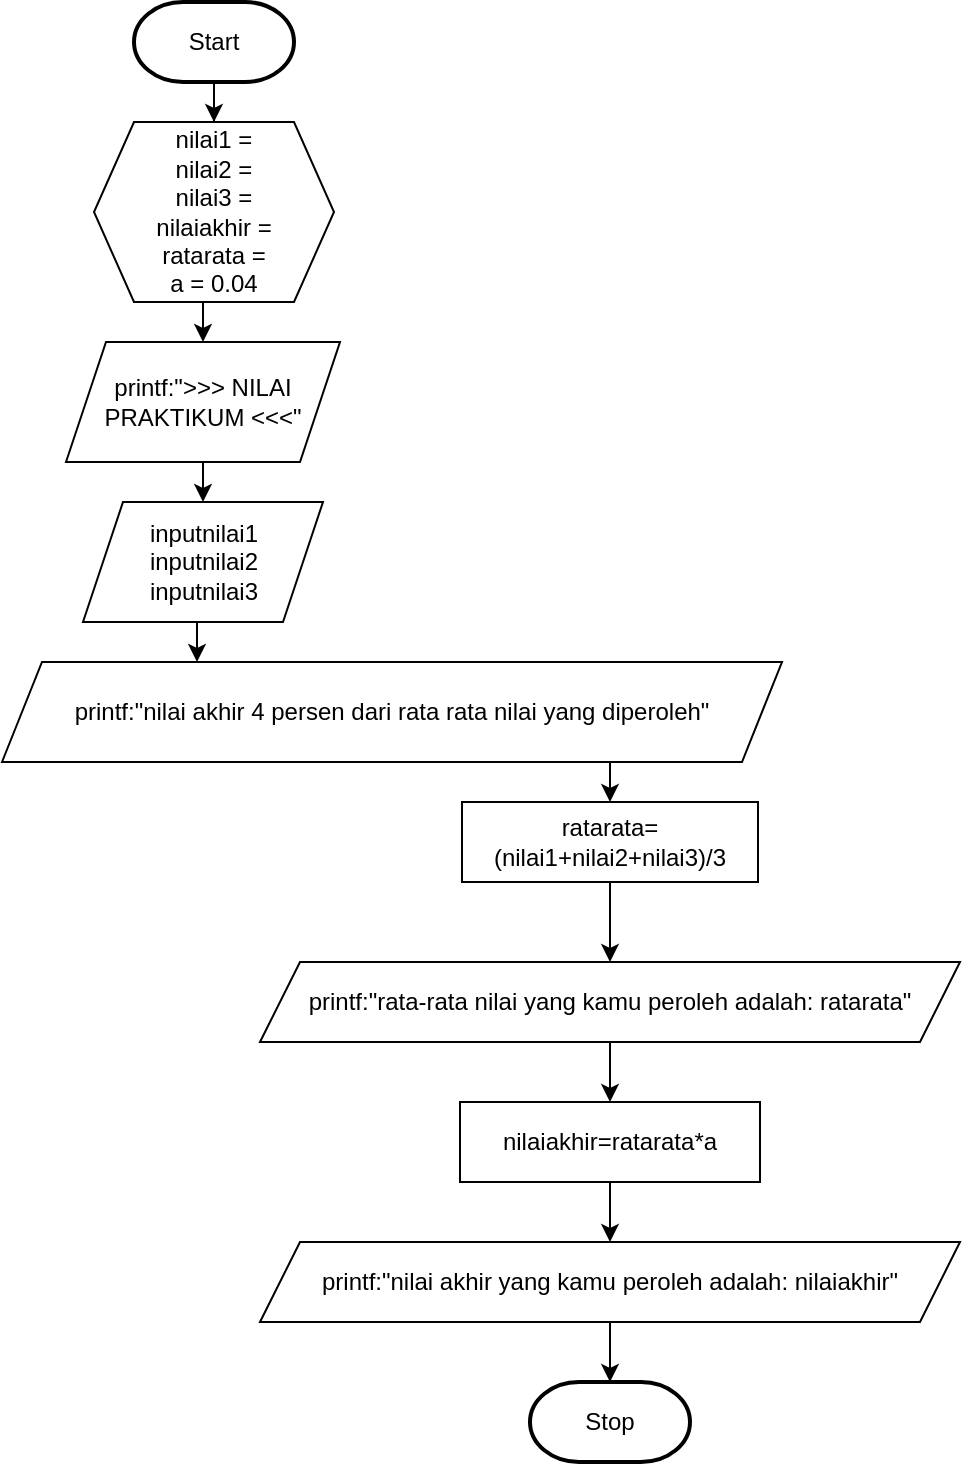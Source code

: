 <mxfile version="13.8.0" type="device"><diagram id="EnRHmRKxUl5Gdp9EDO71" name="Page-1"><mxGraphModel dx="1359" dy="1677" grid="1" gridSize="10" guides="1" tooltips="1" connect="1" arrows="1" fold="1" page="1" pageScale="1" pageWidth="850" pageHeight="1100" math="0" shadow="0"><root><mxCell id="0"/><mxCell id="1" parent="0"/><mxCell id="NecJrjatEmTzJ9OEEdNN-1" style="edgeStyle=orthogonalEdgeStyle;rounded=0;orthogonalLoop=1;jettySize=auto;html=1;exitX=0.5;exitY=1;exitDx=0;exitDy=0;exitPerimeter=0;" parent="1" source="Ckodci7Fa07w4Igvv1o_-3" target="Ckodci7Fa07w4Igvv1o_-4" edge="1"><mxGeometry relative="1" as="geometry"/></mxCell><mxCell id="Ckodci7Fa07w4Igvv1o_-3" value="Start" style="strokeWidth=2;html=1;shape=mxgraph.flowchart.terminator;whiteSpace=wrap;" parent="1" vertex="1"><mxGeometry x="46" y="-200" width="80" height="40" as="geometry"/></mxCell><mxCell id="Jggbj-H3JotasI-KW1Va-1" style="edgeStyle=orthogonalEdgeStyle;rounded=0;orthogonalLoop=1;jettySize=auto;html=1;exitX=0.5;exitY=1;exitDx=0;exitDy=0;entryX=0.5;entryY=0;entryDx=0;entryDy=0;" edge="1" parent="1" source="Ckodci7Fa07w4Igvv1o_-4" target="kDb0qa45lY_wU91EvIUm-1"><mxGeometry relative="1" as="geometry"/></mxCell><mxCell id="Ckodci7Fa07w4Igvv1o_-4" value="nilai1 =&lt;br&gt;nilai2 =&lt;br&gt;nilai3 =&lt;br&gt;nilaiakhir =&lt;br&gt;ratarata =&lt;br&gt;a = 0.04" style="shape=hexagon;perimeter=hexagonPerimeter2;whiteSpace=wrap;html=1;fixedSize=1;" parent="1" vertex="1"><mxGeometry x="26" y="-140" width="120" height="90" as="geometry"/></mxCell><mxCell id="JUhXD_c7vD9gIm-42c3_-16" style="edgeStyle=orthogonalEdgeStyle;rounded=0;orthogonalLoop=1;jettySize=auto;html=1;exitX=0.5;exitY=1;exitDx=0;exitDy=0;entryX=0.25;entryY=0;entryDx=0;entryDy=0;" parent="1" source="Ckodci7Fa07w4Igvv1o_-6" target="Ckodci7Fa07w4Igvv1o_-8" edge="1"><mxGeometry relative="1" as="geometry"/></mxCell><mxCell id="Ckodci7Fa07w4Igvv1o_-6" value="inputnilai1&lt;br&gt;inputnilai2&lt;br&gt;inputnilai3" style="shape=parallelogram;perimeter=parallelogramPerimeter;whiteSpace=wrap;html=1;fixedSize=1;" parent="1" vertex="1"><mxGeometry x="20.5" y="50" width="120" height="60" as="geometry"/></mxCell><mxCell id="JUhXD_c7vD9gIm-42c3_-14" style="edgeStyle=orthogonalEdgeStyle;rounded=0;orthogonalLoop=1;jettySize=auto;html=1;exitX=0.75;exitY=1;exitDx=0;exitDy=0;entryX=0.5;entryY=0;entryDx=0;entryDy=0;" parent="1" source="Ckodci7Fa07w4Igvv1o_-8" target="Ckodci7Fa07w4Igvv1o_-10" edge="1"><mxGeometry relative="1" as="geometry"/></mxCell><mxCell id="Ckodci7Fa07w4Igvv1o_-8" value="printf:&quot;nilai akhir 4 persen dari rata rata nilai yang diperoleh&quot;" style="shape=parallelogram;perimeter=parallelogramPerimeter;whiteSpace=wrap;html=1;fixedSize=1;" parent="1" vertex="1"><mxGeometry x="-20" y="130" width="390" height="50" as="geometry"/></mxCell><mxCell id="Jggbj-H3JotasI-KW1Va-3" style="edgeStyle=orthogonalEdgeStyle;rounded=0;orthogonalLoop=1;jettySize=auto;html=1;exitX=0.5;exitY=1;exitDx=0;exitDy=0;entryX=0.5;entryY=0;entryDx=0;entryDy=0;" edge="1" parent="1" source="Ckodci7Fa07w4Igvv1o_-10" target="Ckodci7Fa07w4Igvv1o_-18"><mxGeometry relative="1" as="geometry"/></mxCell><mxCell id="Ckodci7Fa07w4Igvv1o_-10" value="ratarata=(nilai1+nilai2+nilai3)/3" style="rounded=0;whiteSpace=wrap;html=1;" parent="1" vertex="1"><mxGeometry x="210" y="200" width="148" height="40" as="geometry"/></mxCell><mxCell id="JUhXD_c7vD9gIm-42c3_-12" style="edgeStyle=orthogonalEdgeStyle;rounded=0;orthogonalLoop=1;jettySize=auto;html=1;exitX=0.5;exitY=1;exitDx=0;exitDy=0;entryX=0.5;entryY=0;entryDx=0;entryDy=0;" parent="1" source="Ckodci7Fa07w4Igvv1o_-18" target="Ckodci7Fa07w4Igvv1o_-20" edge="1"><mxGeometry relative="1" as="geometry"/></mxCell><mxCell id="Ckodci7Fa07w4Igvv1o_-18" value="printf:&quot;rata-rata nilai yang kamu peroleh adalah: ratarata&quot;" style="shape=parallelogram;perimeter=parallelogramPerimeter;whiteSpace=wrap;html=1;fixedSize=1;" parent="1" vertex="1"><mxGeometry x="109" y="280" width="350" height="40" as="geometry"/></mxCell><mxCell id="Jggbj-H3JotasI-KW1Va-4" style="edgeStyle=orthogonalEdgeStyle;rounded=0;orthogonalLoop=1;jettySize=auto;html=1;exitX=0.5;exitY=1;exitDx=0;exitDy=0;entryX=0.5;entryY=0;entryDx=0;entryDy=0;" edge="1" parent="1" source="Ckodci7Fa07w4Igvv1o_-20" target="Ckodci7Fa07w4Igvv1o_-22"><mxGeometry relative="1" as="geometry"/></mxCell><mxCell id="Ckodci7Fa07w4Igvv1o_-20" value="nilaiakhir=ratarata*a" style="rounded=0;whiteSpace=wrap;html=1;" parent="1" vertex="1"><mxGeometry x="209" y="350" width="150" height="40" as="geometry"/></mxCell><mxCell id="JUhXD_c7vD9gIm-42c3_-11" style="edgeStyle=orthogonalEdgeStyle;rounded=0;orthogonalLoop=1;jettySize=auto;html=1;exitX=0.5;exitY=1;exitDx=0;exitDy=0;entryX=0.5;entryY=0;entryDx=0;entryDy=0;entryPerimeter=0;" parent="1" source="Ckodci7Fa07w4Igvv1o_-22" target="SMYWK5oCQl0SOeESjScK-3" edge="1"><mxGeometry relative="1" as="geometry"/></mxCell><mxCell id="Ckodci7Fa07w4Igvv1o_-22" value="printf:&quot;nilai akhir yang kamu peroleh adalah: nilaiakhir&quot;" style="shape=parallelogram;perimeter=parallelogramPerimeter;whiteSpace=wrap;html=1;fixedSize=1;" parent="1" vertex="1"><mxGeometry x="109" y="420" width="350" height="40" as="geometry"/></mxCell><mxCell id="SMYWK5oCQl0SOeESjScK-3" value="Stop" style="strokeWidth=2;html=1;shape=mxgraph.flowchart.terminator;whiteSpace=wrap;" parent="1" vertex="1"><mxGeometry x="244" y="490" width="80" height="40" as="geometry"/></mxCell><mxCell id="Jggbj-H3JotasI-KW1Va-2" style="edgeStyle=orthogonalEdgeStyle;rounded=0;orthogonalLoop=1;jettySize=auto;html=1;exitX=0.5;exitY=1;exitDx=0;exitDy=0;entryX=0.5;entryY=0;entryDx=0;entryDy=0;" edge="1" parent="1" source="kDb0qa45lY_wU91EvIUm-1" target="Ckodci7Fa07w4Igvv1o_-6"><mxGeometry relative="1" as="geometry"/></mxCell><mxCell id="kDb0qa45lY_wU91EvIUm-1" value="printf:&quot;&amp;gt;&amp;gt;&amp;gt; NILAI PRAKTIKUM &amp;lt;&amp;lt;&amp;lt;&quot;" style="shape=parallelogram;perimeter=parallelogramPerimeter;whiteSpace=wrap;html=1;fixedSize=1;" parent="1" vertex="1"><mxGeometry x="12" y="-30" width="137" height="60" as="geometry"/></mxCell></root></mxGraphModel></diagram></mxfile>